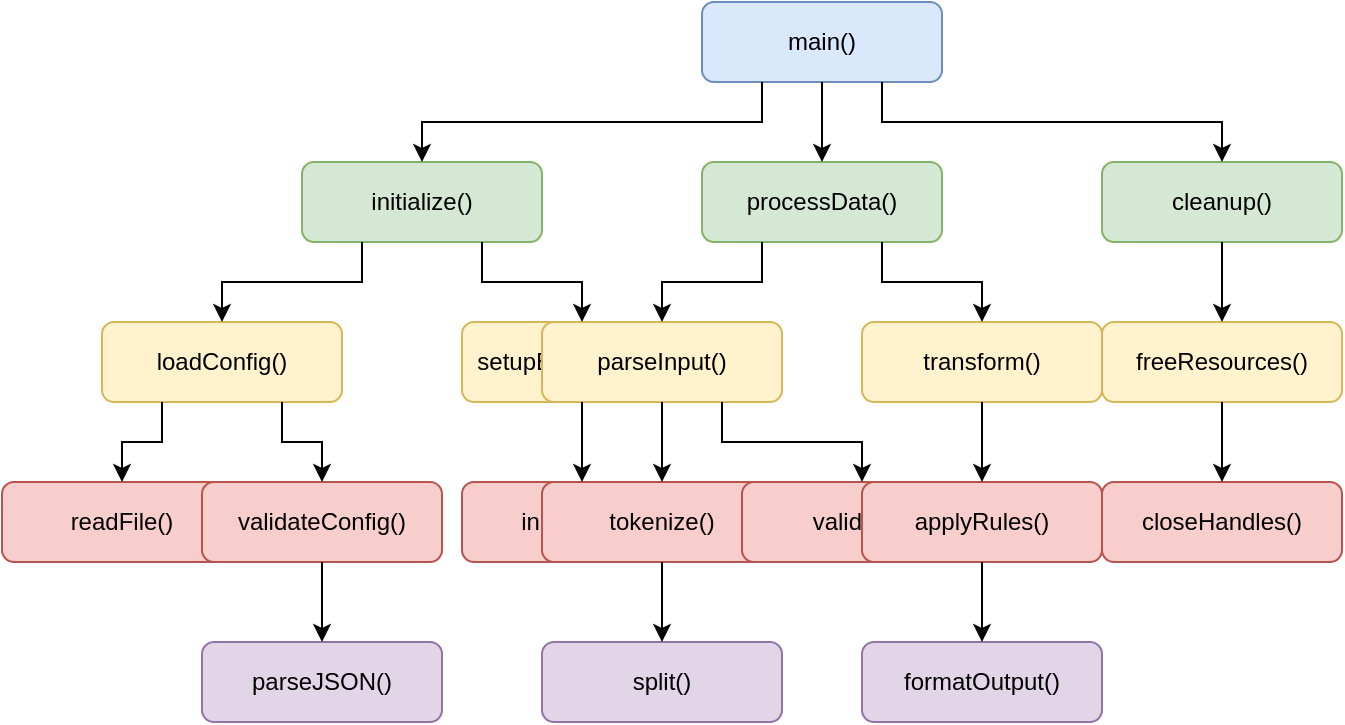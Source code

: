 <mxfile version="26.0.9">
  <diagram name="Call Graph" id="bZzdMbxiT7RVDjM0Y089">
    <mxGraphModel dx="1976" dy="1171" grid="1" gridSize="10" guides="1" tooltips="1" connect="1" arrows="1" fold="1" page="1" pageScale="1" pageWidth="1169" pageHeight="827" math="0" shadow="0">
      <root>
        <mxCell id="0" />
        <mxCell id="1" parent="0" />
        <mxCell id="_Fr6UsdRuGlbkoU90LTb-38" value="main()" style="rounded=1;whiteSpace=wrap;html=1;fillColor=#dae8fc;strokeColor=#6c8ebf;" vertex="1" parent="1">
          <mxGeometry x="500" y="40" width="120" height="40" as="geometry" />
        </mxCell>
        <mxCell id="_Fr6UsdRuGlbkoU90LTb-39" value="initialize()" style="rounded=1;whiteSpace=wrap;html=1;fillColor=#d5e8d4;strokeColor=#82b366;" vertex="1" parent="1">
          <mxGeometry x="300" y="120" width="120" height="40" as="geometry" />
        </mxCell>
        <mxCell id="_Fr6UsdRuGlbkoU90LTb-40" value="processData()" style="rounded=1;whiteSpace=wrap;html=1;fillColor=#d5e8d4;strokeColor=#82b366;" vertex="1" parent="1">
          <mxGeometry x="500" y="120" width="120" height="40" as="geometry" />
        </mxCell>
        <mxCell id="_Fr6UsdRuGlbkoU90LTb-41" value="cleanup()" style="rounded=1;whiteSpace=wrap;html=1;fillColor=#d5e8d4;strokeColor=#82b366;" vertex="1" parent="1">
          <mxGeometry x="700" y="120" width="120" height="40" as="geometry" />
        </mxCell>
        <mxCell id="_Fr6UsdRuGlbkoU90LTb-42" value="loadConfig()" style="rounded=1;whiteSpace=wrap;html=1;fillColor=#fff2cc;strokeColor=#d6b656;" vertex="1" parent="1">
          <mxGeometry x="200" y="200" width="120" height="40" as="geometry" />
        </mxCell>
        <mxCell id="_Fr6UsdRuGlbkoU90LTb-43" value="setupEnvironment()" style="rounded=1;whiteSpace=wrap;html=1;fillColor=#fff2cc;strokeColor=#d6b656;" vertex="1" parent="1">
          <mxGeometry x="380" y="200" width="120" height="40" as="geometry" />
        </mxCell>
        <mxCell id="_Fr6UsdRuGlbkoU90LTb-44" value="parseInput()" style="rounded=1;whiteSpace=wrap;html=1;fillColor=#fff2cc;strokeColor=#d6b656;" vertex="1" parent="1">
          <mxGeometry x="420" y="200" width="120" height="40" as="geometry" />
        </mxCell>
        <mxCell id="_Fr6UsdRuGlbkoU90LTb-45" value="transform()" style="rounded=1;whiteSpace=wrap;html=1;fillColor=#fff2cc;strokeColor=#d6b656;" vertex="1" parent="1">
          <mxGeometry x="580" y="200" width="120" height="40" as="geometry" />
        </mxCell>
        <mxCell id="_Fr6UsdRuGlbkoU90LTb-46" value="freeResources()" style="rounded=1;whiteSpace=wrap;html=1;fillColor=#fff2cc;strokeColor=#d6b656;" vertex="1" parent="1">
          <mxGeometry x="700" y="200" width="120" height="40" as="geometry" />
        </mxCell>
        <mxCell id="_Fr6UsdRuGlbkoU90LTb-47" value="readFile()" style="rounded=1;whiteSpace=wrap;html=1;fillColor=#f8cecc;strokeColor=#b85450;" vertex="1" parent="1">
          <mxGeometry x="150" y="280" width="120" height="40" as="geometry" />
        </mxCell>
        <mxCell id="_Fr6UsdRuGlbkoU90LTb-48" value="validateConfig()" style="rounded=1;whiteSpace=wrap;html=1;fillColor=#f8cecc;strokeColor=#b85450;" vertex="1" parent="1">
          <mxGeometry x="250" y="280" width="120" height="40" as="geometry" />
        </mxCell>
        <mxCell id="_Fr6UsdRuGlbkoU90LTb-49" value="initLogger()" style="rounded=1;whiteSpace=wrap;html=1;fillColor=#f8cecc;strokeColor=#b85450;" vertex="1" parent="1">
          <mxGeometry x="380" y="280" width="120" height="40" as="geometry" />
        </mxCell>
        <mxCell id="_Fr6UsdRuGlbkoU90LTb-50" value="tokenize()" style="rounded=1;whiteSpace=wrap;html=1;fillColor=#f8cecc;strokeColor=#b85450;" vertex="1" parent="1">
          <mxGeometry x="420" y="280" width="120" height="40" as="geometry" />
        </mxCell>
        <mxCell id="_Fr6UsdRuGlbkoU90LTb-51" value="validate()" style="rounded=1;whiteSpace=wrap;html=1;fillColor=#f8cecc;strokeColor=#b85450;" vertex="1" parent="1">
          <mxGeometry x="520" y="280" width="120" height="40" as="geometry" />
        </mxCell>
        <mxCell id="_Fr6UsdRuGlbkoU90LTb-52" value="applyRules()" style="rounded=1;whiteSpace=wrap;html=1;fillColor=#f8cecc;strokeColor=#b85450;" vertex="1" parent="1">
          <mxGeometry x="580" y="280" width="120" height="40" as="geometry" />
        </mxCell>
        <mxCell id="_Fr6UsdRuGlbkoU90LTb-53" value="closeHandles()" style="rounded=1;whiteSpace=wrap;html=1;fillColor=#f8cecc;strokeColor=#b85450;" vertex="1" parent="1">
          <mxGeometry x="700" y="280" width="120" height="40" as="geometry" />
        </mxCell>
        <mxCell id="_Fr6UsdRuGlbkoU90LTb-54" value="parseJSON()" style="rounded=1;whiteSpace=wrap;html=1;fillColor=#e1d5e7;strokeColor=#9673a6;" vertex="1" parent="1">
          <mxGeometry x="250" y="360" width="120" height="40" as="geometry" />
        </mxCell>
        <mxCell id="_Fr6UsdRuGlbkoU90LTb-55" value="split()" style="rounded=1;whiteSpace=wrap;html=1;fillColor=#e1d5e7;strokeColor=#9673a6;" vertex="1" parent="1">
          <mxGeometry x="420" y="360" width="120" height="40" as="geometry" />
        </mxCell>
        <mxCell id="_Fr6UsdRuGlbkoU90LTb-56" value="formatOutput()" style="rounded=1;whiteSpace=wrap;html=1;fillColor=#e1d5e7;strokeColor=#9673a6;" vertex="1" parent="1">
          <mxGeometry x="580" y="360" width="120" height="40" as="geometry" />
        </mxCell>
        <mxCell id="_Fr6UsdRuGlbkoU90LTb-57" style="edgeStyle=orthogonalEdgeStyle;rounded=0;orthogonalLoop=1;jettySize=auto;html=1;exitX=0.25;exitY=1;exitDx=0;exitDy=0;entryX=0.5;entryY=0;entryDx=0;entryDy=0;" edge="1" parent="1" source="_Fr6UsdRuGlbkoU90LTb-38" target="_Fr6UsdRuGlbkoU90LTb-39">
          <mxGeometry relative="1" as="geometry" />
        </mxCell>
        <mxCell id="_Fr6UsdRuGlbkoU90LTb-58" style="edgeStyle=orthogonalEdgeStyle;rounded=0;orthogonalLoop=1;jettySize=auto;html=1;exitX=0.5;exitY=1;exitDx=0;exitDy=0;entryX=0.5;entryY=0;entryDx=0;entryDy=0;" edge="1" parent="1" source="_Fr6UsdRuGlbkoU90LTb-38" target="_Fr6UsdRuGlbkoU90LTb-40">
          <mxGeometry relative="1" as="geometry" />
        </mxCell>
        <mxCell id="_Fr6UsdRuGlbkoU90LTb-59" style="edgeStyle=orthogonalEdgeStyle;rounded=0;orthogonalLoop=1;jettySize=auto;html=1;exitX=0.75;exitY=1;exitDx=0;exitDy=0;entryX=0.5;entryY=0;entryDx=0;entryDy=0;" edge="1" parent="1" source="_Fr6UsdRuGlbkoU90LTb-38" target="_Fr6UsdRuGlbkoU90LTb-41">
          <mxGeometry relative="1" as="geometry" />
        </mxCell>
        <mxCell id="_Fr6UsdRuGlbkoU90LTb-60" style="edgeStyle=orthogonalEdgeStyle;rounded=0;orthogonalLoop=1;jettySize=auto;html=1;exitX=0.25;exitY=1;exitDx=0;exitDy=0;entryX=0.5;entryY=0;entryDx=0;entryDy=0;" edge="1" parent="1" source="_Fr6UsdRuGlbkoU90LTb-39" target="_Fr6UsdRuGlbkoU90LTb-42">
          <mxGeometry relative="1" as="geometry" />
        </mxCell>
        <mxCell id="_Fr6UsdRuGlbkoU90LTb-61" style="edgeStyle=orthogonalEdgeStyle;rounded=0;orthogonalLoop=1;jettySize=auto;html=1;exitX=0.75;exitY=1;exitDx=0;exitDy=0;entryX=0.5;entryY=0;entryDx=0;entryDy=0;" edge="1" parent="1" source="_Fr6UsdRuGlbkoU90LTb-39" target="_Fr6UsdRuGlbkoU90LTb-43">
          <mxGeometry relative="1" as="geometry" />
        </mxCell>
        <mxCell id="_Fr6UsdRuGlbkoU90LTb-62" style="edgeStyle=orthogonalEdgeStyle;rounded=0;orthogonalLoop=1;jettySize=auto;html=1;exitX=0.25;exitY=1;exitDx=0;exitDy=0;entryX=0.5;entryY=0;entryDx=0;entryDy=0;" edge="1" parent="1" source="_Fr6UsdRuGlbkoU90LTb-40" target="_Fr6UsdRuGlbkoU90LTb-44">
          <mxGeometry relative="1" as="geometry" />
        </mxCell>
        <mxCell id="_Fr6UsdRuGlbkoU90LTb-63" style="edgeStyle=orthogonalEdgeStyle;rounded=0;orthogonalLoop=1;jettySize=auto;html=1;exitX=0.75;exitY=1;exitDx=0;exitDy=0;entryX=0.5;entryY=0;entryDx=0;entryDy=0;" edge="1" parent="1" source="_Fr6UsdRuGlbkoU90LTb-40" target="_Fr6UsdRuGlbkoU90LTb-45">
          <mxGeometry relative="1" as="geometry" />
        </mxCell>
        <mxCell id="_Fr6UsdRuGlbkoU90LTb-64" style="edgeStyle=orthogonalEdgeStyle;rounded=0;orthogonalLoop=1;jettySize=auto;html=1;exitX=0.5;exitY=1;exitDx=0;exitDy=0;entryX=0.5;entryY=0;entryDx=0;entryDy=0;" edge="1" parent="1" source="_Fr6UsdRuGlbkoU90LTb-41" target="_Fr6UsdRuGlbkoU90LTb-46">
          <mxGeometry relative="1" as="geometry" />
        </mxCell>
        <mxCell id="_Fr6UsdRuGlbkoU90LTb-65" style="edgeStyle=orthogonalEdgeStyle;rounded=0;orthogonalLoop=1;jettySize=auto;html=1;exitX=0.25;exitY=1;exitDx=0;exitDy=0;entryX=0.5;entryY=0;entryDx=0;entryDy=0;" edge="1" parent="1" source="_Fr6UsdRuGlbkoU90LTb-42" target="_Fr6UsdRuGlbkoU90LTb-47">
          <mxGeometry relative="1" as="geometry" />
        </mxCell>
        <mxCell id="_Fr6UsdRuGlbkoU90LTb-66" style="edgeStyle=orthogonalEdgeStyle;rounded=0;orthogonalLoop=1;jettySize=auto;html=1;exitX=0.75;exitY=1;exitDx=0;exitDy=0;entryX=0.5;entryY=0;entryDx=0;entryDy=0;" edge="1" parent="1" source="_Fr6UsdRuGlbkoU90LTb-42" target="_Fr6UsdRuGlbkoU90LTb-48">
          <mxGeometry relative="1" as="geometry" />
        </mxCell>
        <mxCell id="_Fr6UsdRuGlbkoU90LTb-67" style="edgeStyle=orthogonalEdgeStyle;rounded=0;orthogonalLoop=1;jettySize=auto;html=1;exitX=0.5;exitY=1;exitDx=0;exitDy=0;entryX=0.5;entryY=0;entryDx=0;entryDy=0;" edge="1" parent="1" source="_Fr6UsdRuGlbkoU90LTb-43" target="_Fr6UsdRuGlbkoU90LTb-49">
          <mxGeometry relative="1" as="geometry" />
        </mxCell>
        <mxCell id="_Fr6UsdRuGlbkoU90LTb-68" style="edgeStyle=orthogonalEdgeStyle;rounded=0;orthogonalLoop=1;jettySize=auto;html=1;exitX=0.5;exitY=1;exitDx=0;exitDy=0;entryX=0.5;entryY=0;entryDx=0;entryDy=0;" edge="1" parent="1" source="_Fr6UsdRuGlbkoU90LTb-44" target="_Fr6UsdRuGlbkoU90LTb-50">
          <mxGeometry relative="1" as="geometry" />
        </mxCell>
        <mxCell id="_Fr6UsdRuGlbkoU90LTb-69" style="edgeStyle=orthogonalEdgeStyle;rounded=0;orthogonalLoop=1;jettySize=auto;html=1;exitX=0.75;exitY=1;exitDx=0;exitDy=0;entryX=0.5;entryY=0;entryDx=0;entryDy=0;" edge="1" parent="1" source="_Fr6UsdRuGlbkoU90LTb-44" target="_Fr6UsdRuGlbkoU90LTb-51">
          <mxGeometry relative="1" as="geometry" />
        </mxCell>
        <mxCell id="_Fr6UsdRuGlbkoU90LTb-70" style="edgeStyle=orthogonalEdgeStyle;rounded=0;orthogonalLoop=1;jettySize=auto;html=1;exitX=0.5;exitY=1;exitDx=0;exitDy=0;entryX=0.5;entryY=0;entryDx=0;entryDy=0;" edge="1" parent="1" source="_Fr6UsdRuGlbkoU90LTb-45" target="_Fr6UsdRuGlbkoU90LTb-52">
          <mxGeometry relative="1" as="geometry" />
        </mxCell>
        <mxCell id="_Fr6UsdRuGlbkoU90LTb-71" style="edgeStyle=orthogonalEdgeStyle;rounded=0;orthogonalLoop=1;jettySize=auto;html=1;exitX=0.5;exitY=1;exitDx=0;exitDy=0;entryX=0.5;entryY=0;entryDx=0;entryDy=0;" edge="1" parent="1" source="_Fr6UsdRuGlbkoU90LTb-46" target="_Fr6UsdRuGlbkoU90LTb-53">
          <mxGeometry relative="1" as="geometry" />
        </mxCell>
        <mxCell id="_Fr6UsdRuGlbkoU90LTb-72" style="edgeStyle=orthogonalEdgeStyle;rounded=0;orthogonalLoop=1;jettySize=auto;html=1;exitX=0.5;exitY=1;exitDx=0;exitDy=0;entryX=0.5;entryY=0;entryDx=0;entryDy=0;" edge="1" parent="1" source="_Fr6UsdRuGlbkoU90LTb-48" target="_Fr6UsdRuGlbkoU90LTb-54">
          <mxGeometry relative="1" as="geometry" />
        </mxCell>
        <mxCell id="_Fr6UsdRuGlbkoU90LTb-73" style="edgeStyle=orthogonalEdgeStyle;rounded=0;orthogonalLoop=1;jettySize=auto;html=1;exitX=0.5;exitY=1;exitDx=0;exitDy=0;entryX=0.5;entryY=0;entryDx=0;entryDy=0;" edge="1" parent="1" source="_Fr6UsdRuGlbkoU90LTb-50" target="_Fr6UsdRuGlbkoU90LTb-55">
          <mxGeometry relative="1" as="geometry" />
        </mxCell>
        <mxCell id="_Fr6UsdRuGlbkoU90LTb-74" style="edgeStyle=orthogonalEdgeStyle;rounded=0;orthogonalLoop=1;jettySize=auto;html=1;exitX=0.5;exitY=1;exitDx=0;exitDy=0;entryX=0.5;entryY=0;entryDx=0;entryDy=0;" edge="1" parent="1" source="_Fr6UsdRuGlbkoU90LTb-52" target="_Fr6UsdRuGlbkoU90LTb-56">
          <mxGeometry relative="1" as="geometry" />
        </mxCell>
      </root>
    </mxGraphModel>
  </diagram>
</mxfile>

